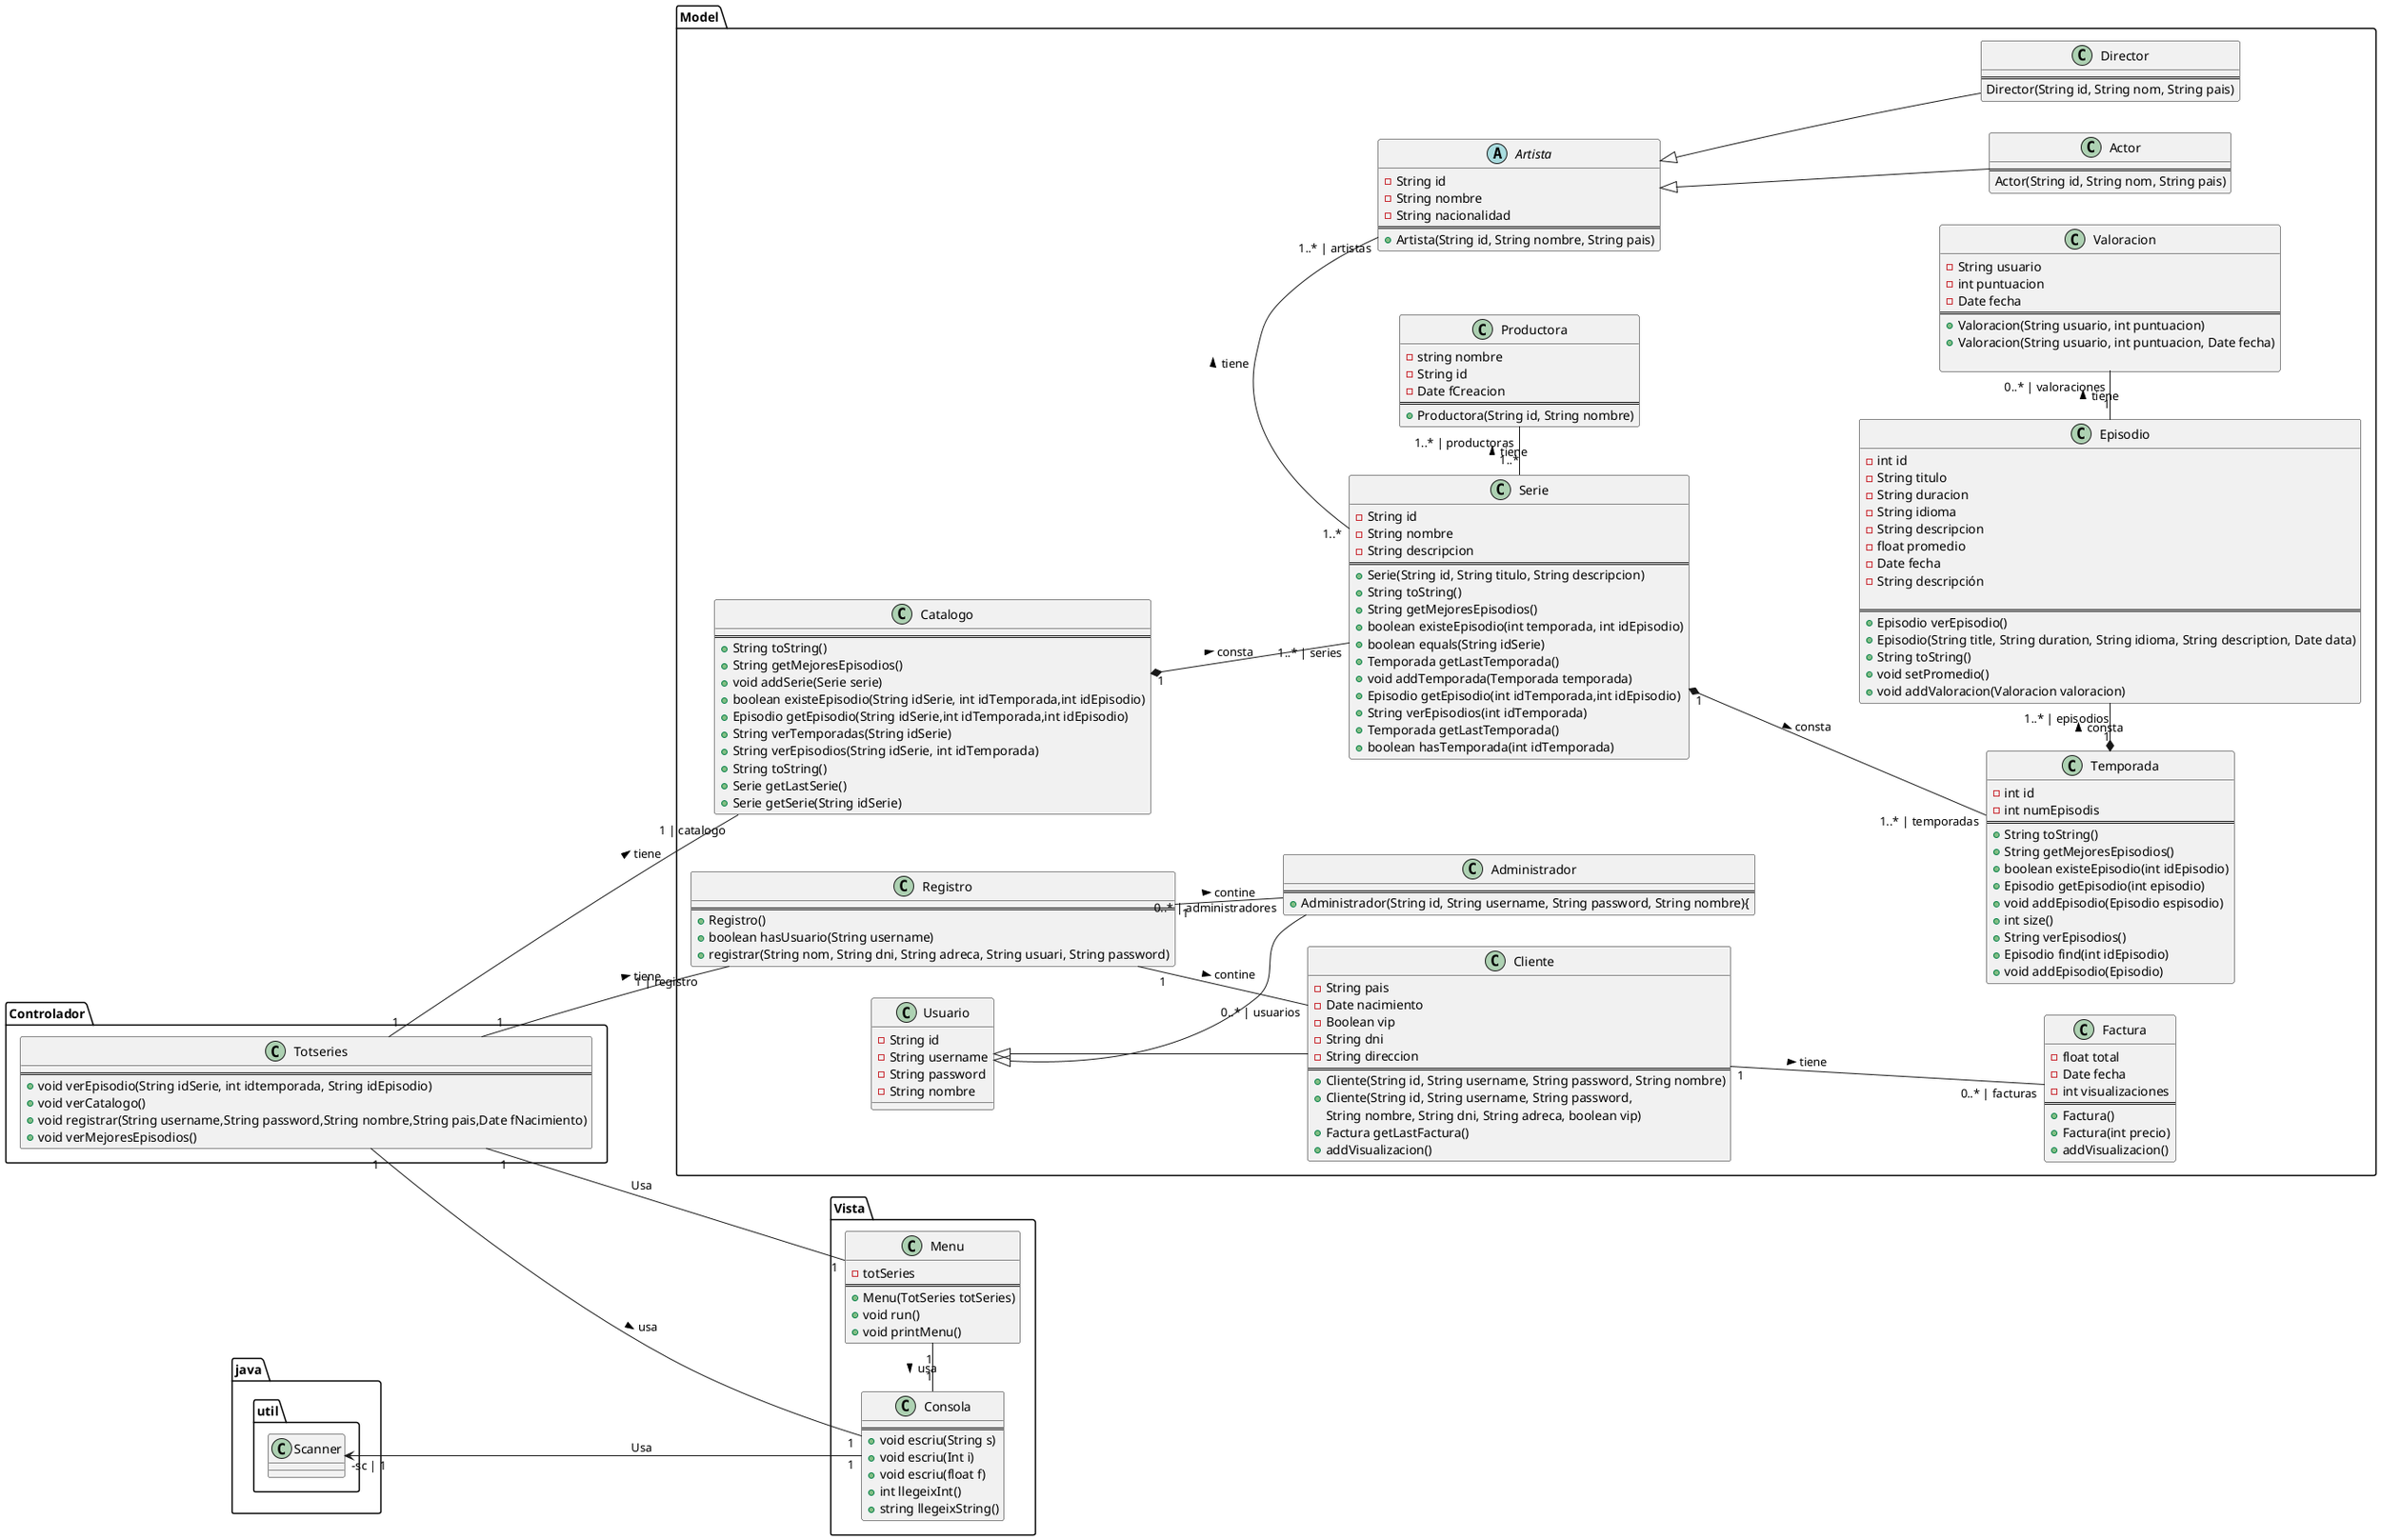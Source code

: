 @startuml

left to right direction

'title Diagrama de Dominio para TotSeries

namespace Controlador {
    class Totseries{
    ==
    +void verEpisodio(String idSerie, int idtemporada, String idEpisodio)
    +void verCatalogo()
    +void registrar(String username,String password,String nombre,String pais,Date fNacimiento)
    +void verMejoresEpisodios()
    }
    
}

namespace java.util {
    class Scanner
}

namespace Vista {

    class Menu{
        -totSeries
        ==
        +Menu(TotSeries totSeries)
        +void run()
        +void printMenu()
    }
    class Consola{
    ==
    +void escriu(String s)
    +void escriu(Int i)
    +void escriu(float f)
    +int llegeixInt()
    +string llegeixString()
    }

    Menu "1" - "1" Consola : usa >
}

namespace Model {

    
    class Registro{
    ==
    +Registro()
    +boolean hasUsuario(String username)
    +registrar(String nom, String dni, String adreca, String usuari, String password)
    }

    class Usuario {
        - String id
        - String username
        - String password
        - String nombre
    }
    class Cliente {
        - String pais
        - Date nacimiento
        - Boolean vip
        - String dni
        - String direccion
        ==
        + Cliente(String id, String username, String password, String nombre)
        + Cliente(String id, String username, String password,
            String nombre, String dni, String adreca, boolean vip)
        + Factura getLastFactura()
        + addVisualizacion()
    }
    class Administrador{
        ==
        + Administrador(String id, String username, String password, String nombre){
    }

    class Factura{
        -float total
        -Date fecha
        -int visualizaciones
        ==
        + Factura()
        + Factura(int precio)
        + addVisualizacion()
    }
    
    class Catalogo{
        ==
        + String toString()
        + String getMejoresEpisodios()
        + void addSerie(Serie serie)
        + boolean existeEpisodio(String idSerie, int idTemporada,int idEpisodio)
        + Episodio getEpisodio(String idSerie,int idTemporada,int idEpisodio)
        + String verTemporadas(String idSerie)
        + String verEpisodios(String idSerie, int idTemporada)
        + String toString()
        + Serie getLastSerie()
        + Serie getSerie(String idSerie)
    }
    class Temporada{
        - int id
        - int numEpisodis
        ==
        + String toString()
        + String getMejoresEpisodios()
        + boolean existeEpisodio(int idEpisodio)
        + Episodio getEpisodio(int episodio)
        + void addEpisodio(Episodio espisodio)
        + int size()
        + String verEpisodios()
        + Episodio find(int idEpisodio)
        + void addEpisodio(Episodio)
    }

    class Serie{
        -String id
        -String nombre
        -String descripcion
        ==
        + Serie(String id, String titulo, String descripcion)
        + String toString()
        + String getMejoresEpisodios()
        + boolean existeEpisodio(int temporada, int idEpisodio)
        + boolean equals(String idSerie)
        + Temporada getLastTemporada()
        + void addTemporada(Temporada temporada)
        + Episodio getEpisodio(int idTemporada,int idEpisodio)
        + String verEpisodios(int idTemporada)
        + Temporada getLastTemporada()
        + boolean hasTemporada(int idTemporada)
    }
    class Valoracion{
        -String usuario
        -int puntuacion
        -Date fecha
        ==
        + Valoracion(String usuario, int puntuacion)
        + Valoracion(String usuario, int puntuacion, Date fecha)
        
    }
    
    class Episodio {
        - int id
        - String titulo
        - String duracion
        - String idioma
        - String descripcion
        - float promedio
        - Date fecha
        - String descripción
        
        ==
        + Episodio verEpisodio()
        + Episodio(String title, String duration, String idioma, String description, Date data)
        + String toString()
        + void setPromedio()
        + void addValoracion(Valoracion valoracion)
    }

    
    abstract class Artista {
        - String id
        - String nombre
        - String nacionalidad
        ==
        + Artista(String id, String nombre, String pais)
    }

    class Productora {
        - string nombre
        - String id
        - Date fCreacion
        ==
        + Productora(String id, String nombre)
    }

    class Actor{
    ==
    Actor(String id, String nom, String pais)
    }
    class Director{
    ==
    Director(String id, String nom, String pais)
    }

    Registro "1" -- "0..* | usuarios" Cliente : contine >
    Registro "1" -- "0..* | administradores" Administrador : contine >

    Usuario <|-- Cliente
    Usuario <|-- Administrador
    Cliente "1" -- "0..* | facturas" Factura : tiene >  
    Artista  <|-- Actor
    Artista  <|-- Director

    Catalogo "1" *-- "1..* | series" Serie : consta >
    Serie "1" *-- "1..* | temporadas" Temporada : consta >
    Serie "1..*" - "1..* | artistas" Artista : tiene >
    Serie "1..*" - "1..* | productoras" Productora : tiene >
    Temporada "1" *- "1..* | episodios" Episodio : consta >
    Episodio "1" - "0..* | valoraciones" Valoracion : tiene >

}

Controlador.Totseries "1" -- "1 | catalogo" Model.Catalogo : tiene >
Controlador.Totseries "1" -- "1" Vista.Consola : usa >
Controlador.Totseries "1" -- "1 | registro" Model.Registro : tiene >
Controlador.Totseries "1" -- "1" Vista.Menu : Usa
java.util.Scanner "-sc | 1" <-- "1" Vista.Consola : Usa 
@enduml
